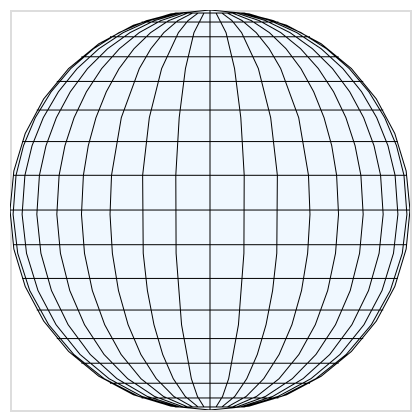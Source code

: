 {
  "$schema": "https://vega.github.io/schema/vega/v5.json",
  "autosize": "pad",
  "padding": 5,
  "width": 200,
  "height": 200,
  "style": "cell",
  "data": [
    {"name": "source_0", "values": [{"type": "Sphere"}]},
    {"name": "source_1", "transform": [{"type": "graticule"}]}
  ],
  "projections": [
    {
      "name": "projection",
      "translate": [100, 100],
      "type": "orthographic",
      "scale": 100
    }
  ],
  "marks": [
    {
      "name": "layer_0_marks",
      "type": "shape",
      "clip": true,
      "style": ["geoshape"],
      "from": {"data": "source_0"},
      "encode": {"update": {"fill": {"value": "aliceblue"}}},
      "transform": [{"type": "geoshape", "projection": "projection"}]
    },
    {
      "name": "layer_1_marks",
      "type": "shape",
      "clip": true,
      "style": ["geoshape"],
      "from": {"data": "source_1"},
      "encode": {
        "update": {
          "stroke": {"value": "black"},
          "strokeWidth": {"value": 0.5},
          "fill": {"value": "transparent"}
        }
      },
      "transform": [{"type": "geoshape", "projection": "projection"}]
    }
  ]
}
